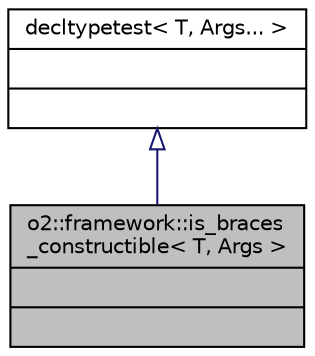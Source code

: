 digraph "o2::framework::is_braces_constructible&lt; T, Args &gt;"
{
 // INTERACTIVE_SVG=YES
  bgcolor="transparent";
  edge [fontname="Helvetica",fontsize="10",labelfontname="Helvetica",labelfontsize="10"];
  node [fontname="Helvetica",fontsize="10",shape=record];
  Node1 [label="{o2::framework::is_braces\l_constructible\< T, Args \>\n||}",height=0.2,width=0.4,color="black", fillcolor="grey75", style="filled", fontcolor="black"];
  Node2 -> Node1 [dir="back",color="midnightblue",fontsize="10",style="solid",arrowtail="onormal",fontname="Helvetica"];
  Node2 [label="{decltypetest\< T, Args... \>\n||}",height=0.2,width=0.4,color="black",URL="$d5/ddb/classdecltypetest.html"];
}

